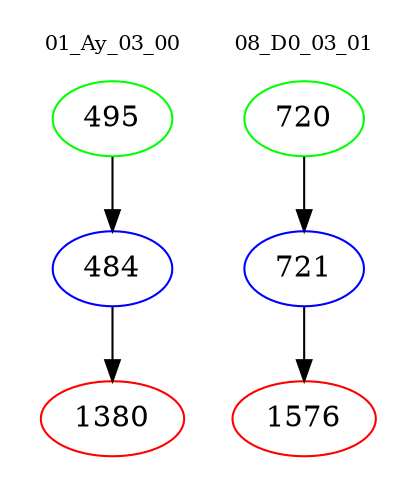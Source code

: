 digraph{
subgraph cluster_0 {
color = white
label = "01_Ay_03_00";
fontsize=10;
T0_495 [label="495", color="green"]
T0_495 -> T0_484 [color="black"]
T0_484 [label="484", color="blue"]
T0_484 -> T0_1380 [color="black"]
T0_1380 [label="1380", color="red"]
}
subgraph cluster_1 {
color = white
label = "08_D0_03_01";
fontsize=10;
T1_720 [label="720", color="green"]
T1_720 -> T1_721 [color="black"]
T1_721 [label="721", color="blue"]
T1_721 -> T1_1576 [color="black"]
T1_1576 [label="1576", color="red"]
}
}
